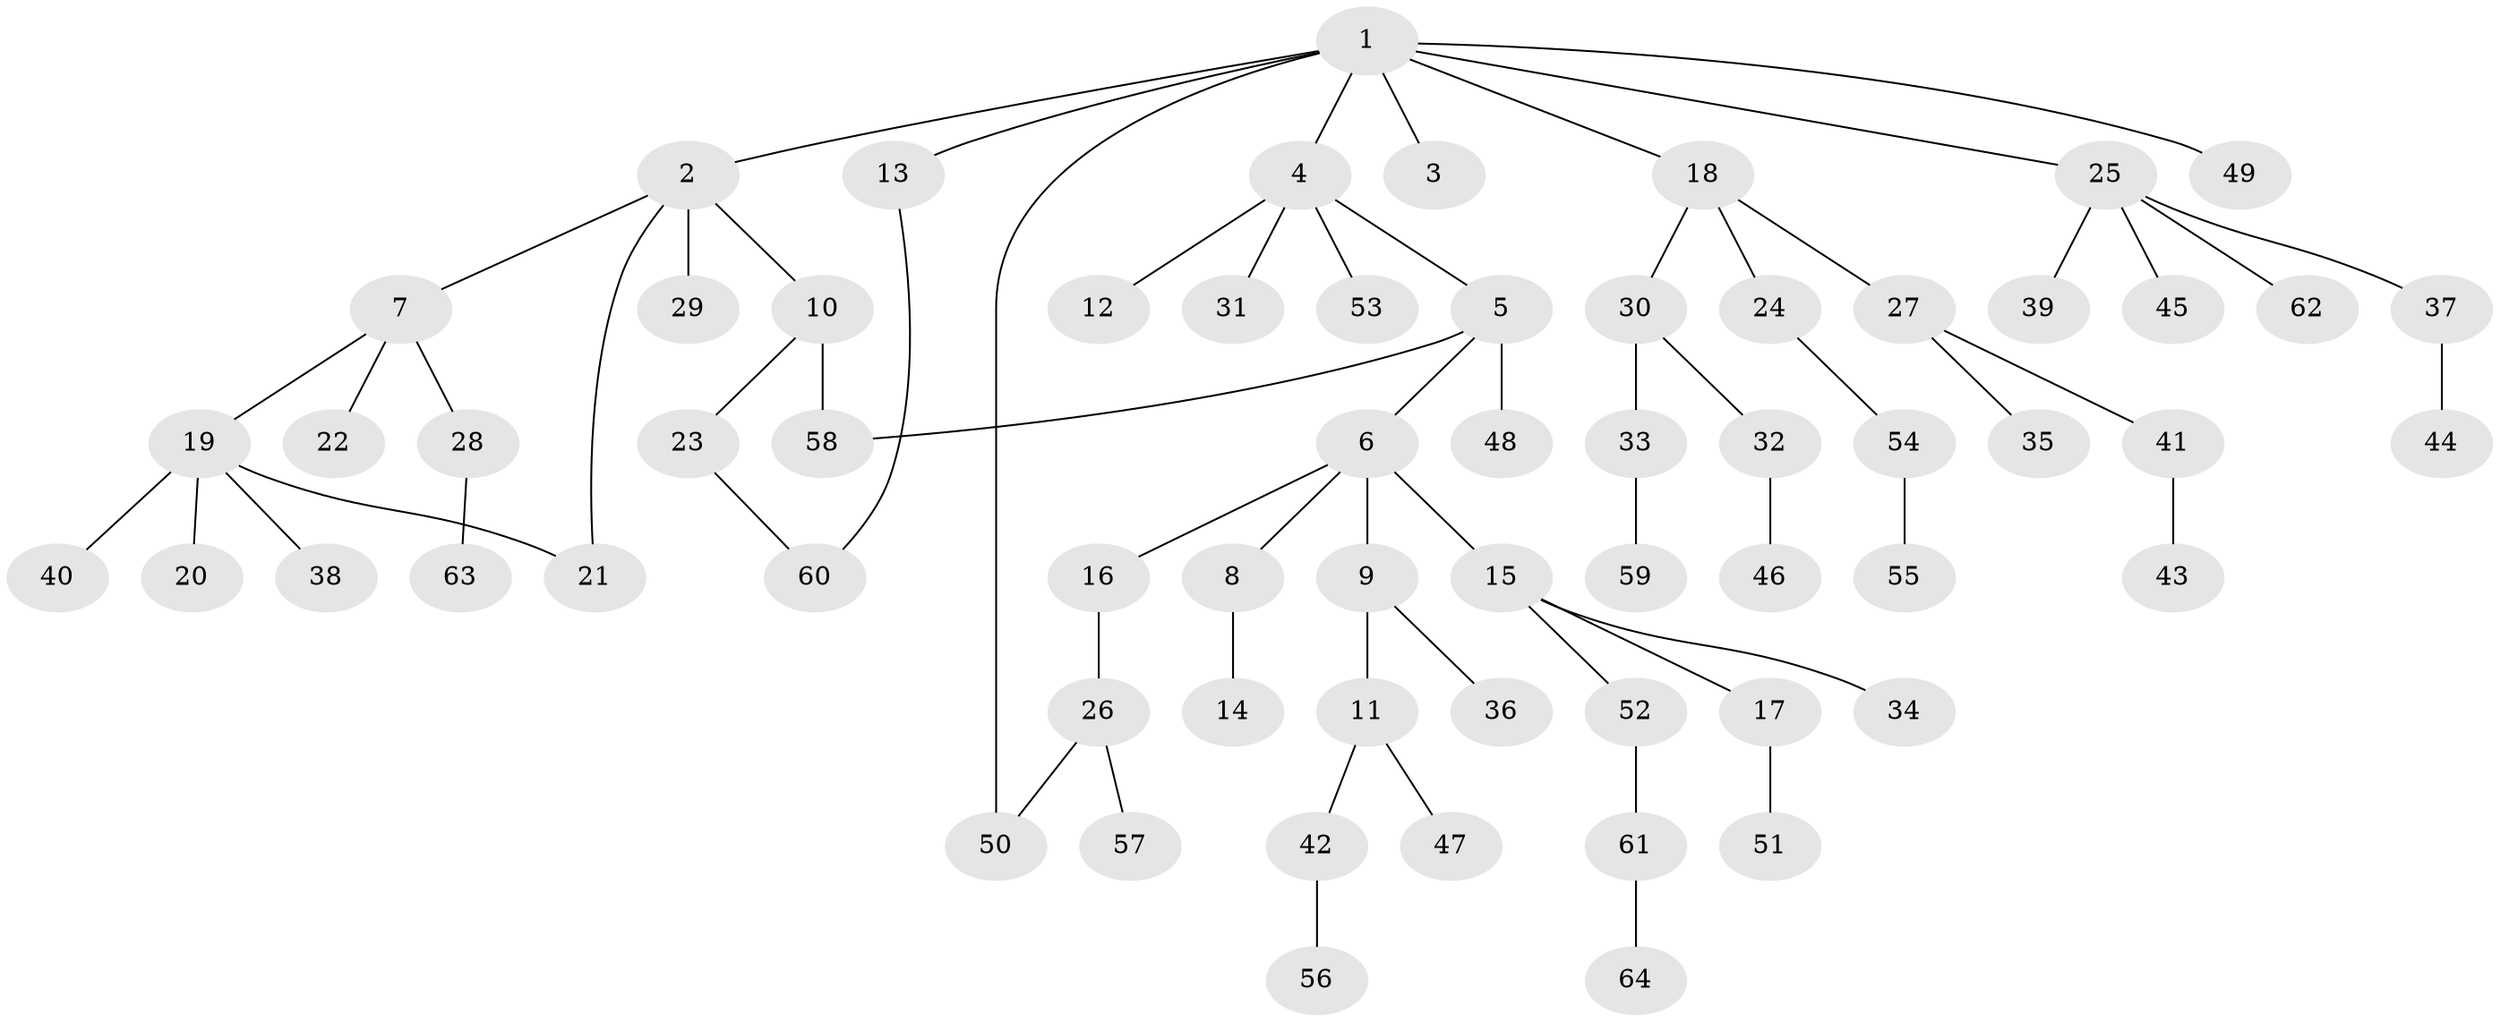 // coarse degree distribution, {11: 0.022727272727272728, 6: 0.022727272727272728, 1: 0.5909090909090909, 7: 0.022727272727272728, 5: 0.06818181818181818, 3: 0.11363636363636363, 2: 0.1590909090909091}
// Generated by graph-tools (version 1.1) at 2025/51/02/27/25 19:51:39]
// undirected, 64 vertices, 67 edges
graph export_dot {
graph [start="1"]
  node [color=gray90,style=filled];
  1;
  2;
  3;
  4;
  5;
  6;
  7;
  8;
  9;
  10;
  11;
  12;
  13;
  14;
  15;
  16;
  17;
  18;
  19;
  20;
  21;
  22;
  23;
  24;
  25;
  26;
  27;
  28;
  29;
  30;
  31;
  32;
  33;
  34;
  35;
  36;
  37;
  38;
  39;
  40;
  41;
  42;
  43;
  44;
  45;
  46;
  47;
  48;
  49;
  50;
  51;
  52;
  53;
  54;
  55;
  56;
  57;
  58;
  59;
  60;
  61;
  62;
  63;
  64;
  1 -- 2;
  1 -- 3;
  1 -- 4;
  1 -- 13;
  1 -- 18;
  1 -- 25;
  1 -- 49;
  1 -- 50;
  2 -- 7;
  2 -- 10;
  2 -- 29;
  2 -- 21;
  4 -- 5;
  4 -- 12;
  4 -- 31;
  4 -- 53;
  5 -- 6;
  5 -- 48;
  5 -- 58;
  6 -- 8;
  6 -- 9;
  6 -- 15;
  6 -- 16;
  7 -- 19;
  7 -- 22;
  7 -- 28;
  8 -- 14;
  9 -- 11;
  9 -- 36;
  10 -- 23;
  10 -- 58;
  11 -- 42;
  11 -- 47;
  13 -- 60;
  15 -- 17;
  15 -- 34;
  15 -- 52;
  16 -- 26;
  17 -- 51;
  18 -- 24;
  18 -- 27;
  18 -- 30;
  19 -- 20;
  19 -- 21;
  19 -- 38;
  19 -- 40;
  23 -- 60;
  24 -- 54;
  25 -- 37;
  25 -- 39;
  25 -- 45;
  25 -- 62;
  26 -- 57;
  26 -- 50;
  27 -- 35;
  27 -- 41;
  28 -- 63;
  30 -- 32;
  30 -- 33;
  32 -- 46;
  33 -- 59;
  37 -- 44;
  41 -- 43;
  42 -- 56;
  52 -- 61;
  54 -- 55;
  61 -- 64;
}
